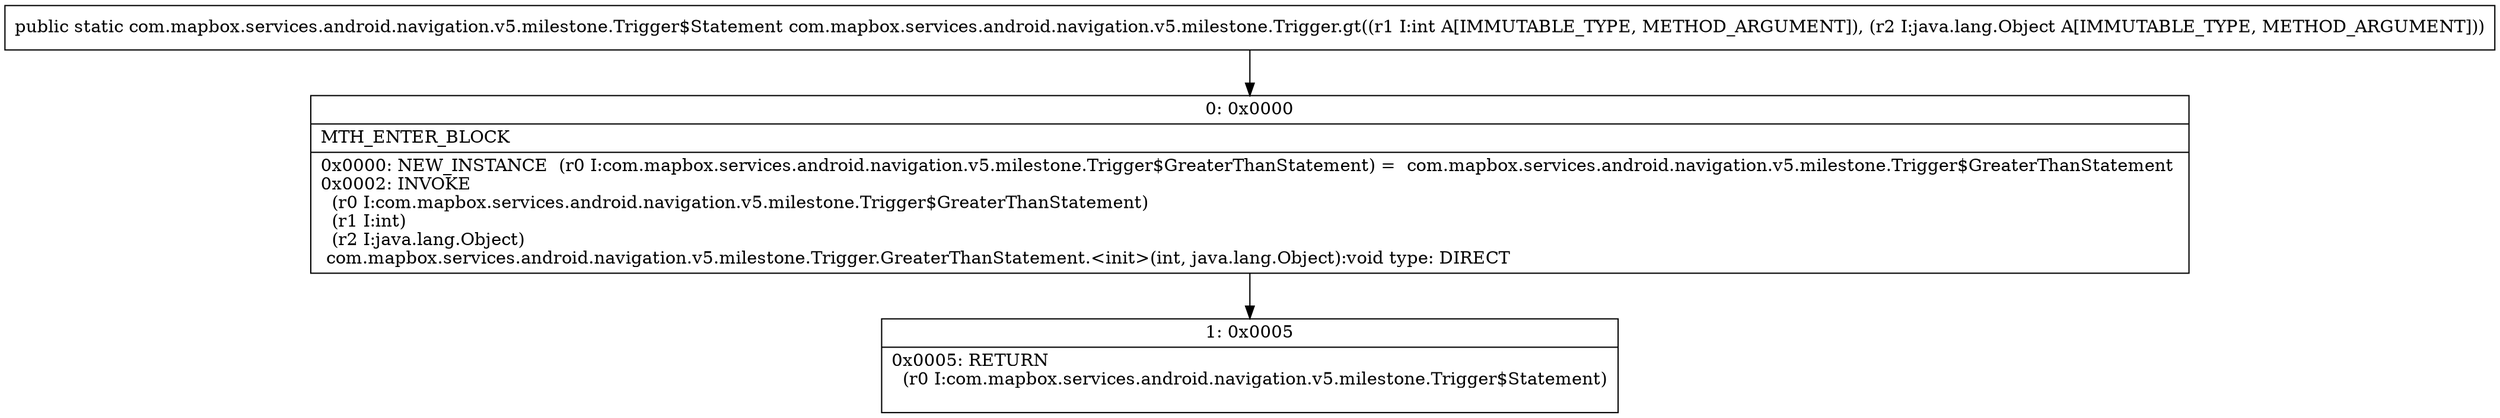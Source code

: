 digraph "CFG forcom.mapbox.services.android.navigation.v5.milestone.Trigger.gt(ILjava\/lang\/Object;)Lcom\/mapbox\/services\/android\/navigation\/v5\/milestone\/Trigger$Statement;" {
Node_0 [shape=record,label="{0\:\ 0x0000|MTH_ENTER_BLOCK\l|0x0000: NEW_INSTANCE  (r0 I:com.mapbox.services.android.navigation.v5.milestone.Trigger$GreaterThanStatement) =  com.mapbox.services.android.navigation.v5.milestone.Trigger$GreaterThanStatement \l0x0002: INVOKE  \l  (r0 I:com.mapbox.services.android.navigation.v5.milestone.Trigger$GreaterThanStatement)\l  (r1 I:int)\l  (r2 I:java.lang.Object)\l com.mapbox.services.android.navigation.v5.milestone.Trigger.GreaterThanStatement.\<init\>(int, java.lang.Object):void type: DIRECT \l}"];
Node_1 [shape=record,label="{1\:\ 0x0005|0x0005: RETURN  \l  (r0 I:com.mapbox.services.android.navigation.v5.milestone.Trigger$Statement)\l \l}"];
MethodNode[shape=record,label="{public static com.mapbox.services.android.navigation.v5.milestone.Trigger$Statement com.mapbox.services.android.navigation.v5.milestone.Trigger.gt((r1 I:int A[IMMUTABLE_TYPE, METHOD_ARGUMENT]), (r2 I:java.lang.Object A[IMMUTABLE_TYPE, METHOD_ARGUMENT])) }"];
MethodNode -> Node_0;
Node_0 -> Node_1;
}

